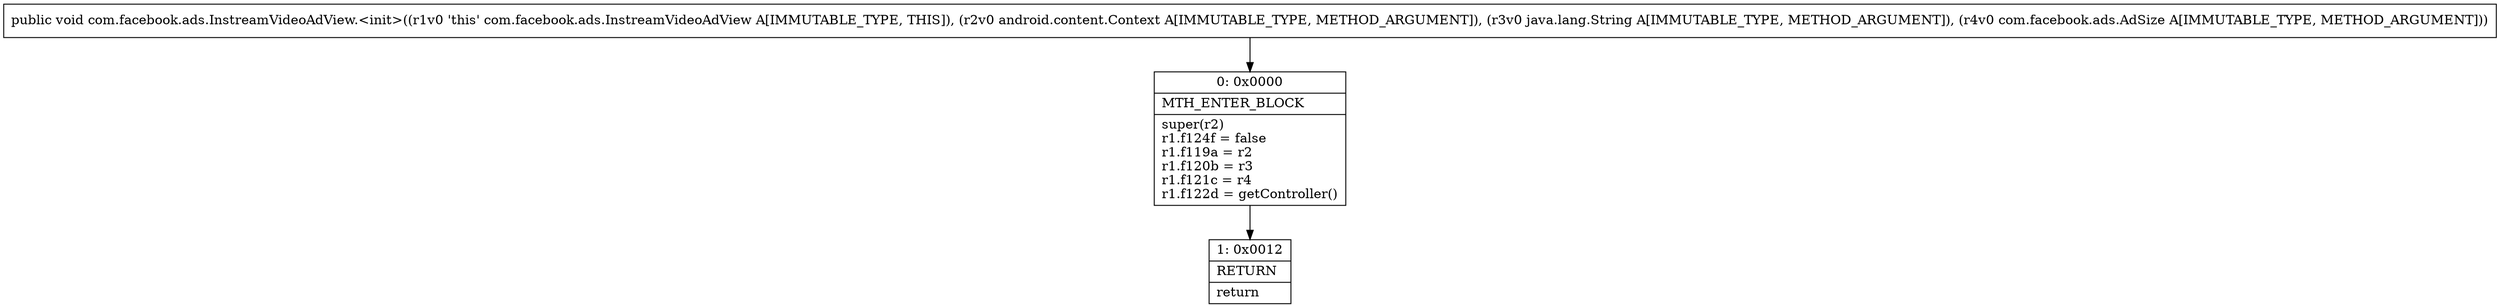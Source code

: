 digraph "CFG forcom.facebook.ads.InstreamVideoAdView.\<init\>(Landroid\/content\/Context;Ljava\/lang\/String;Lcom\/facebook\/ads\/AdSize;)V" {
Node_0 [shape=record,label="{0\:\ 0x0000|MTH_ENTER_BLOCK\l|super(r2)\lr1.f124f = false\lr1.f119a = r2\lr1.f120b = r3\lr1.f121c = r4\lr1.f122d = getController()\l}"];
Node_1 [shape=record,label="{1\:\ 0x0012|RETURN\l|return\l}"];
MethodNode[shape=record,label="{public void com.facebook.ads.InstreamVideoAdView.\<init\>((r1v0 'this' com.facebook.ads.InstreamVideoAdView A[IMMUTABLE_TYPE, THIS]), (r2v0 android.content.Context A[IMMUTABLE_TYPE, METHOD_ARGUMENT]), (r3v0 java.lang.String A[IMMUTABLE_TYPE, METHOD_ARGUMENT]), (r4v0 com.facebook.ads.AdSize A[IMMUTABLE_TYPE, METHOD_ARGUMENT])) }"];
MethodNode -> Node_0;
Node_0 -> Node_1;
}

